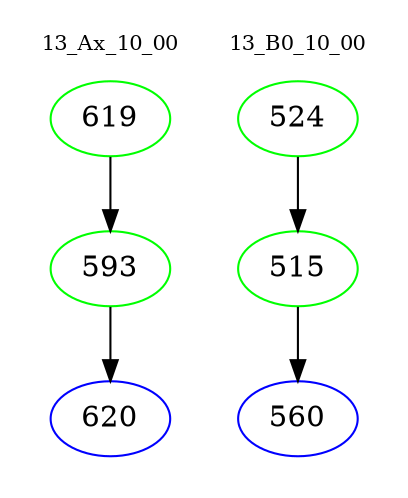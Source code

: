 digraph{
subgraph cluster_0 {
color = white
label = "13_Ax_10_00";
fontsize=10;
T0_619 [label="619", color="green"]
T0_619 -> T0_593 [color="black"]
T0_593 [label="593", color="green"]
T0_593 -> T0_620 [color="black"]
T0_620 [label="620", color="blue"]
}
subgraph cluster_1 {
color = white
label = "13_B0_10_00";
fontsize=10;
T1_524 [label="524", color="green"]
T1_524 -> T1_515 [color="black"]
T1_515 [label="515", color="green"]
T1_515 -> T1_560 [color="black"]
T1_560 [label="560", color="blue"]
}
}
